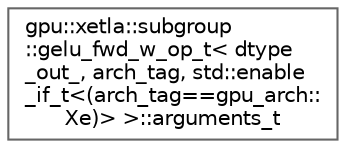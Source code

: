 digraph "Graphical Class Hierarchy"
{
 // LATEX_PDF_SIZE
  bgcolor="transparent";
  edge [fontname=Helvetica,fontsize=10,labelfontname=Helvetica,labelfontsize=10];
  node [fontname=Helvetica,fontsize=10,shape=box,height=0.2,width=0.4];
  rankdir="LR";
  Node0 [id="Node000000",label="gpu::xetla::subgroup\l::gelu_fwd_w_op_t\< dtype\l_out_, arch_tag, std::enable\l_if_t\<(arch_tag==gpu_arch::\lXe)\> \>::arguments_t",height=0.2,width=0.4,color="grey40", fillcolor="white", style="filled",URL="$structgpu_1_1xetla_1_1subgroup_1_1gelu__fwd__w__op__t_3_01dtype__out___00_01arch__tag_00_01std_1b84f1cfce7b1a04d642ee38a73b86d2e.html",tooltip=" "];
}
